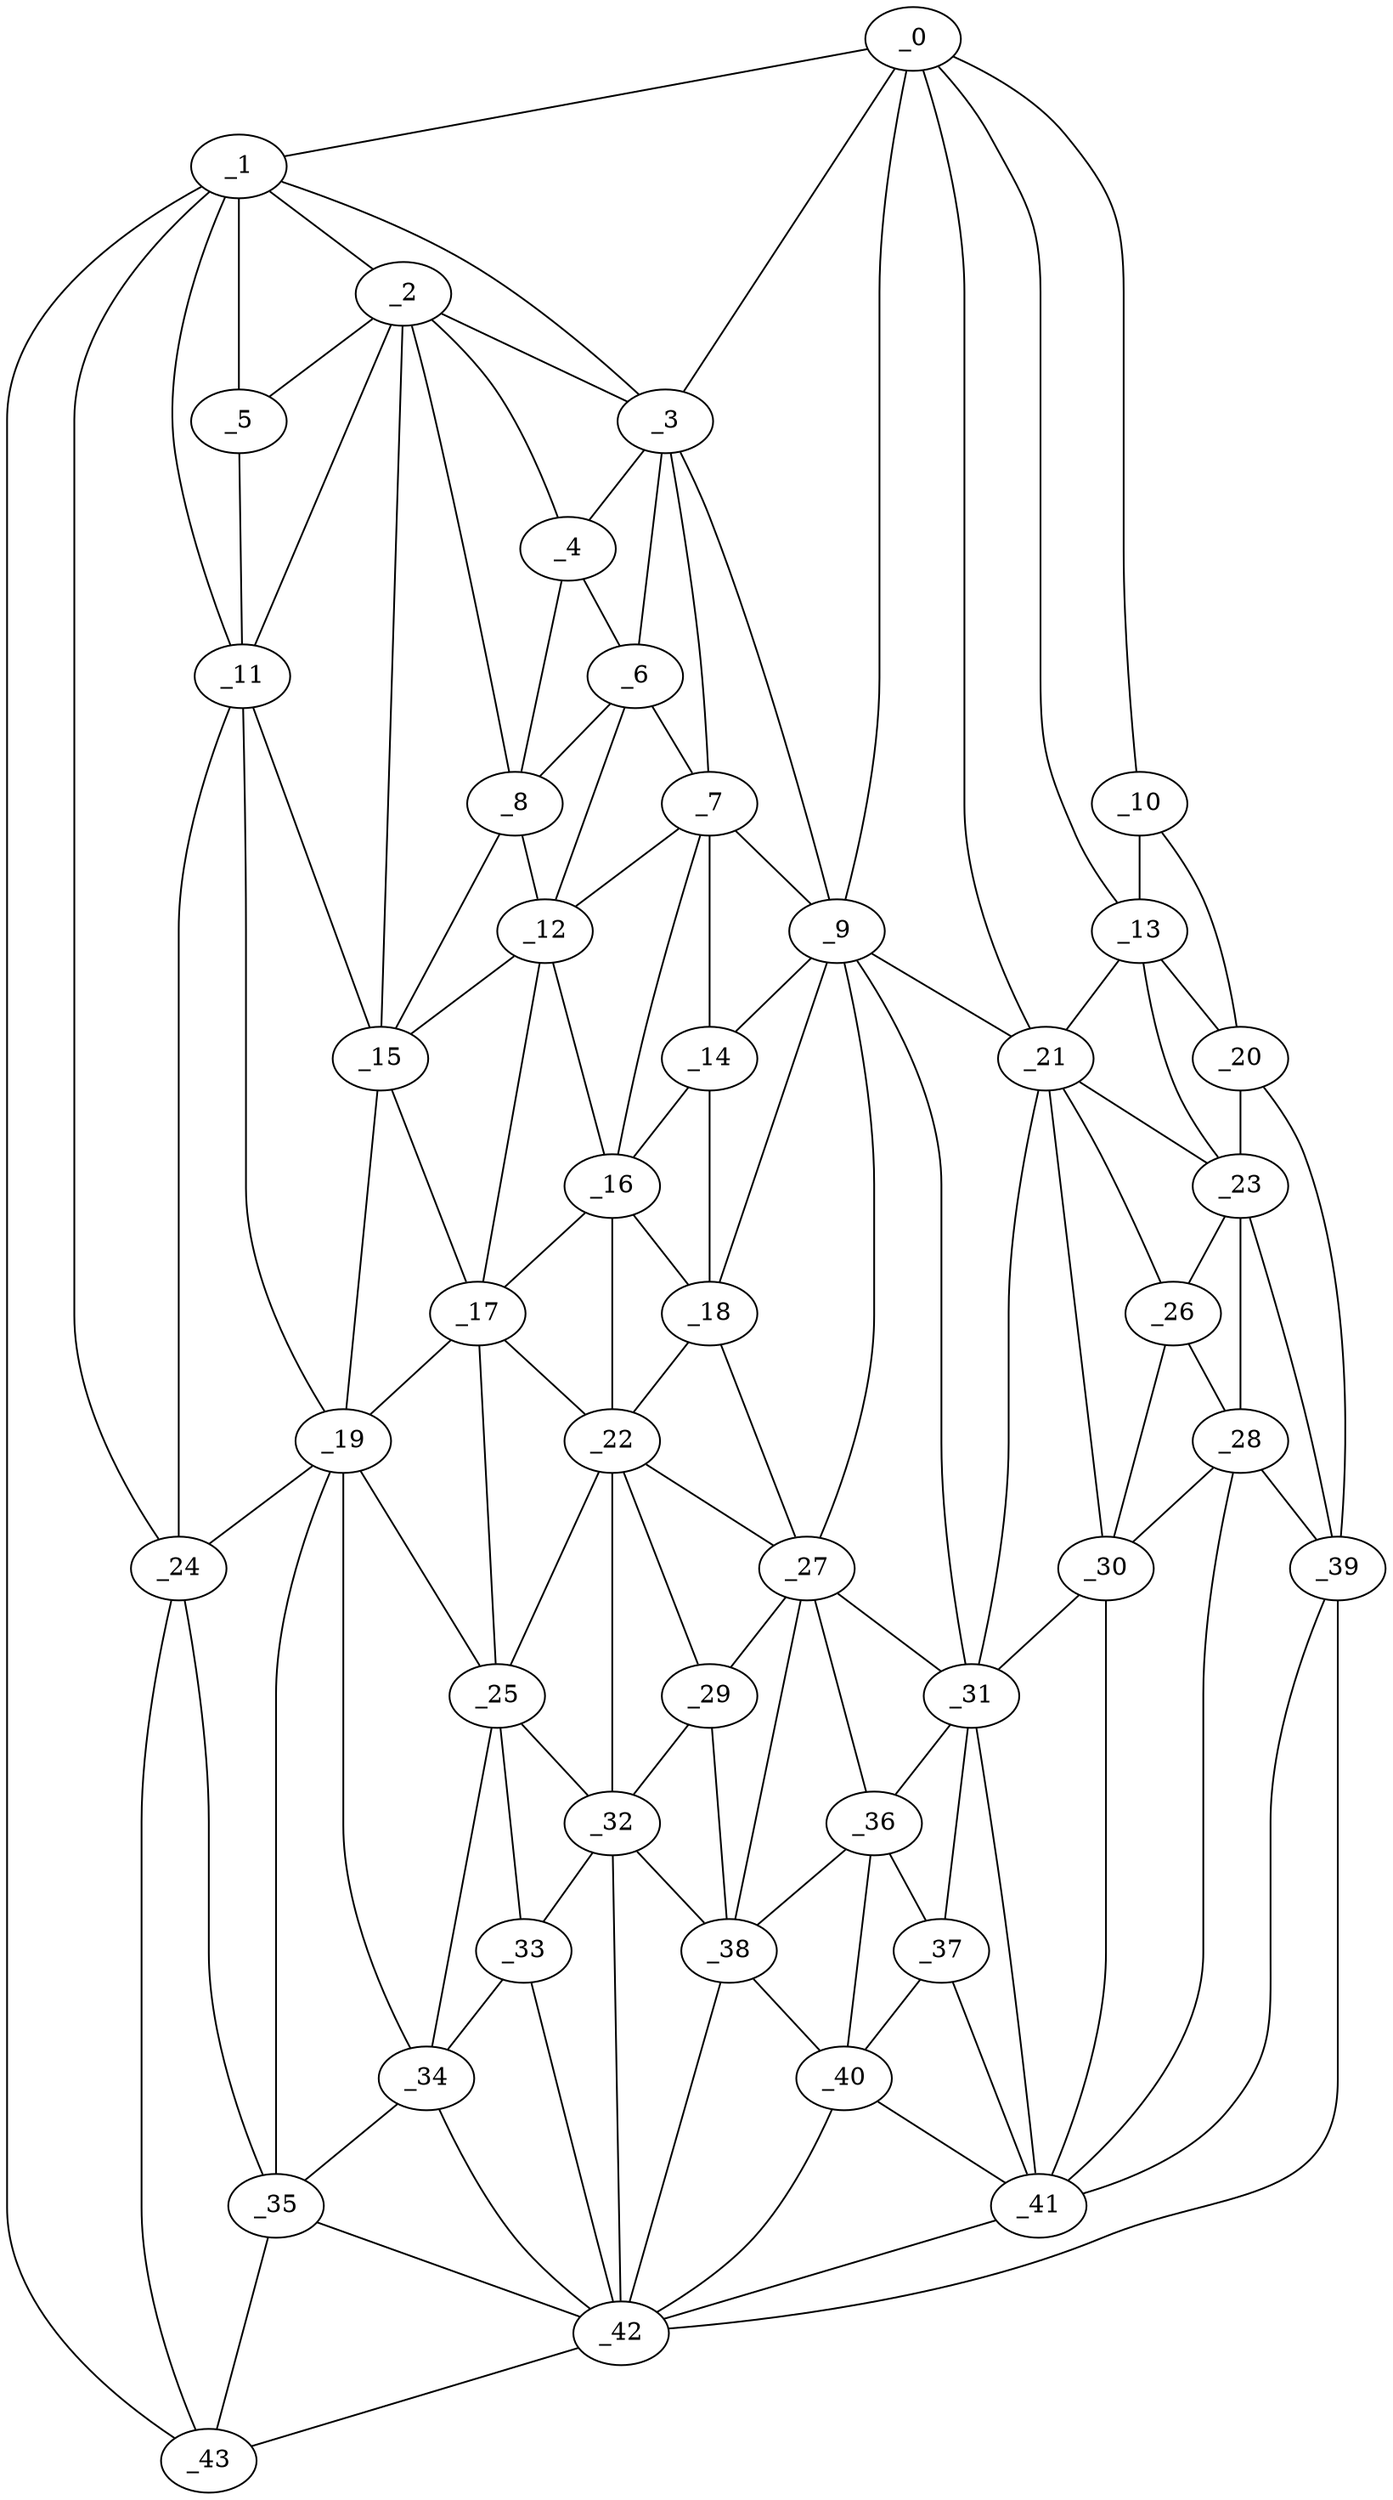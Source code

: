 graph "obj49__345.gxl" {
	_0	 [x=36,
		y=9];
	_1	 [x=36,
		y=110];
	_0 -- _1	 [valence=1];
	_3	 [x=40,
		y=73];
	_0 -- _3	 [valence=1];
	_9	 [x=50,
		y=57];
	_0 -- _9	 [valence=2];
	_10	 [x=51,
		y=3];
	_0 -- _10	 [valence=1];
	_13	 [x=54,
		y=10];
	_0 -- _13	 [valence=2];
	_21	 [x=66,
		y=27];
	_0 -- _21	 [valence=2];
	_2	 [x=39,
		y=94];
	_1 -- _2	 [valence=2];
	_1 -- _3	 [valence=2];
	_5	 [x=42,
		y=103];
	_1 -- _5	 [valence=2];
	_11	 [x=51,
		y=102];
	_1 -- _11	 [valence=2];
	_24	 [x=70,
		y=111];
	_1 -- _24	 [valence=2];
	_43	 [x=98,
		y=120];
	_1 -- _43	 [valence=1];
	_2 -- _3	 [valence=1];
	_4	 [x=40,
		y=86];
	_2 -- _4	 [valence=2];
	_2 -- _5	 [valence=1];
	_8	 [x=46,
		y=85];
	_2 -- _8	 [valence=2];
	_2 -- _11	 [valence=1];
	_15	 [x=55,
		y=92];
	_2 -- _15	 [valence=2];
	_3 -- _4	 [valence=2];
	_6	 [x=43,
		y=83];
	_3 -- _6	 [valence=2];
	_7	 [x=46,
		y=71];
	_3 -- _7	 [valence=1];
	_3 -- _9	 [valence=2];
	_4 -- _6	 [valence=2];
	_4 -- _8	 [valence=2];
	_5 -- _11	 [valence=2];
	_6 -- _7	 [valence=2];
	_6 -- _8	 [valence=1];
	_12	 [x=52,
		y=83];
	_6 -- _12	 [valence=2];
	_7 -- _9	 [valence=2];
	_7 -- _12	 [valence=1];
	_14	 [x=55,
		y=67];
	_7 -- _14	 [valence=2];
	_16	 [x=56,
		y=74];
	_7 -- _16	 [valence=2];
	_8 -- _12	 [valence=2];
	_8 -- _15	 [valence=2];
	_9 -- _14	 [valence=1];
	_18	 [x=62,
		y=66];
	_9 -- _18	 [valence=1];
	_9 -- _21	 [valence=2];
	_27	 [x=77,
		y=61];
	_9 -- _27	 [valence=1];
	_31	 [x=82,
		y=46];
	_9 -- _31	 [valence=1];
	_10 -- _13	 [valence=2];
	_20	 [x=66,
		y=4];
	_10 -- _20	 [valence=1];
	_11 -- _15	 [valence=2];
	_19	 [x=64,
		y=97];
	_11 -- _19	 [valence=2];
	_11 -- _24	 [valence=1];
	_12 -- _15	 [valence=1];
	_12 -- _16	 [valence=2];
	_17	 [x=61,
		y=84];
	_12 -- _17	 [valence=2];
	_13 -- _20	 [valence=2];
	_13 -- _21	 [valence=2];
	_23	 [x=67,
		y=19];
	_13 -- _23	 [valence=1];
	_14 -- _16	 [valence=1];
	_14 -- _18	 [valence=2];
	_15 -- _17	 [valence=2];
	_15 -- _19	 [valence=1];
	_16 -- _17	 [valence=1];
	_16 -- _18	 [valence=2];
	_22	 [x=66,
		y=74];
	_16 -- _22	 [valence=2];
	_17 -- _19	 [valence=2];
	_17 -- _22	 [valence=2];
	_25	 [x=72,
		y=84];
	_17 -- _25	 [valence=1];
	_18 -- _22	 [valence=2];
	_18 -- _27	 [valence=2];
	_19 -- _24	 [valence=1];
	_19 -- _25	 [valence=1];
	_34	 [x=82,
		y=87];
	_19 -- _34	 [valence=2];
	_35	 [x=83,
		y=104];
	_19 -- _35	 [valence=2];
	_20 -- _23	 [valence=2];
	_39	 [x=94,
		y=9];
	_20 -- _39	 [valence=1];
	_21 -- _23	 [valence=2];
	_26	 [x=74,
		y=29];
	_21 -- _26	 [valence=2];
	_30	 [x=82,
		y=41];
	_21 -- _30	 [valence=1];
	_21 -- _31	 [valence=2];
	_22 -- _25	 [valence=2];
	_22 -- _27	 [valence=1];
	_29	 [x=80,
		y=68];
	_22 -- _29	 [valence=2];
	_32	 [x=82,
		y=75];
	_22 -- _32	 [valence=2];
	_23 -- _26	 [valence=2];
	_28	 [x=78,
		y=28];
	_23 -- _28	 [valence=1];
	_23 -- _39	 [valence=2];
	_24 -- _35	 [valence=2];
	_24 -- _43	 [valence=1];
	_25 -- _32	 [valence=2];
	_33	 [x=82,
		y=80];
	_25 -- _33	 [valence=2];
	_25 -- _34	 [valence=2];
	_26 -- _28	 [valence=2];
	_26 -- _30	 [valence=2];
	_27 -- _29	 [valence=1];
	_27 -- _31	 [valence=2];
	_36	 [x=84,
		y=57];
	_27 -- _36	 [valence=2];
	_38	 [x=88,
		y=65];
	_27 -- _38	 [valence=2];
	_28 -- _30	 [valence=1];
	_28 -- _39	 [valence=1];
	_41	 [x=95,
		y=39];
	_28 -- _41	 [valence=2];
	_29 -- _32	 [valence=1];
	_29 -- _38	 [valence=2];
	_30 -- _31	 [valence=2];
	_30 -- _41	 [valence=1];
	_31 -- _36	 [valence=1];
	_37	 [x=87,
		y=52];
	_31 -- _37	 [valence=1];
	_31 -- _41	 [valence=2];
	_32 -- _33	 [valence=2];
	_32 -- _38	 [valence=2];
	_42	 [x=98,
		y=90];
	_32 -- _42	 [valence=1];
	_33 -- _34	 [valence=1];
	_33 -- _42	 [valence=1];
	_34 -- _35	 [valence=1];
	_34 -- _42	 [valence=1];
	_35 -- _42	 [valence=1];
	_35 -- _43	 [valence=1];
	_36 -- _37	 [valence=2];
	_36 -- _38	 [valence=1];
	_40	 [x=94,
		y=59];
	_36 -- _40	 [valence=1];
	_37 -- _40	 [valence=2];
	_37 -- _41	 [valence=1];
	_38 -- _40	 [valence=1];
	_38 -- _42	 [valence=2];
	_39 -- _41	 [valence=2];
	_39 -- _42	 [valence=1];
	_40 -- _41	 [valence=2];
	_40 -- _42	 [valence=1];
	_41 -- _42	 [valence=1];
	_42 -- _43	 [valence=1];
}
